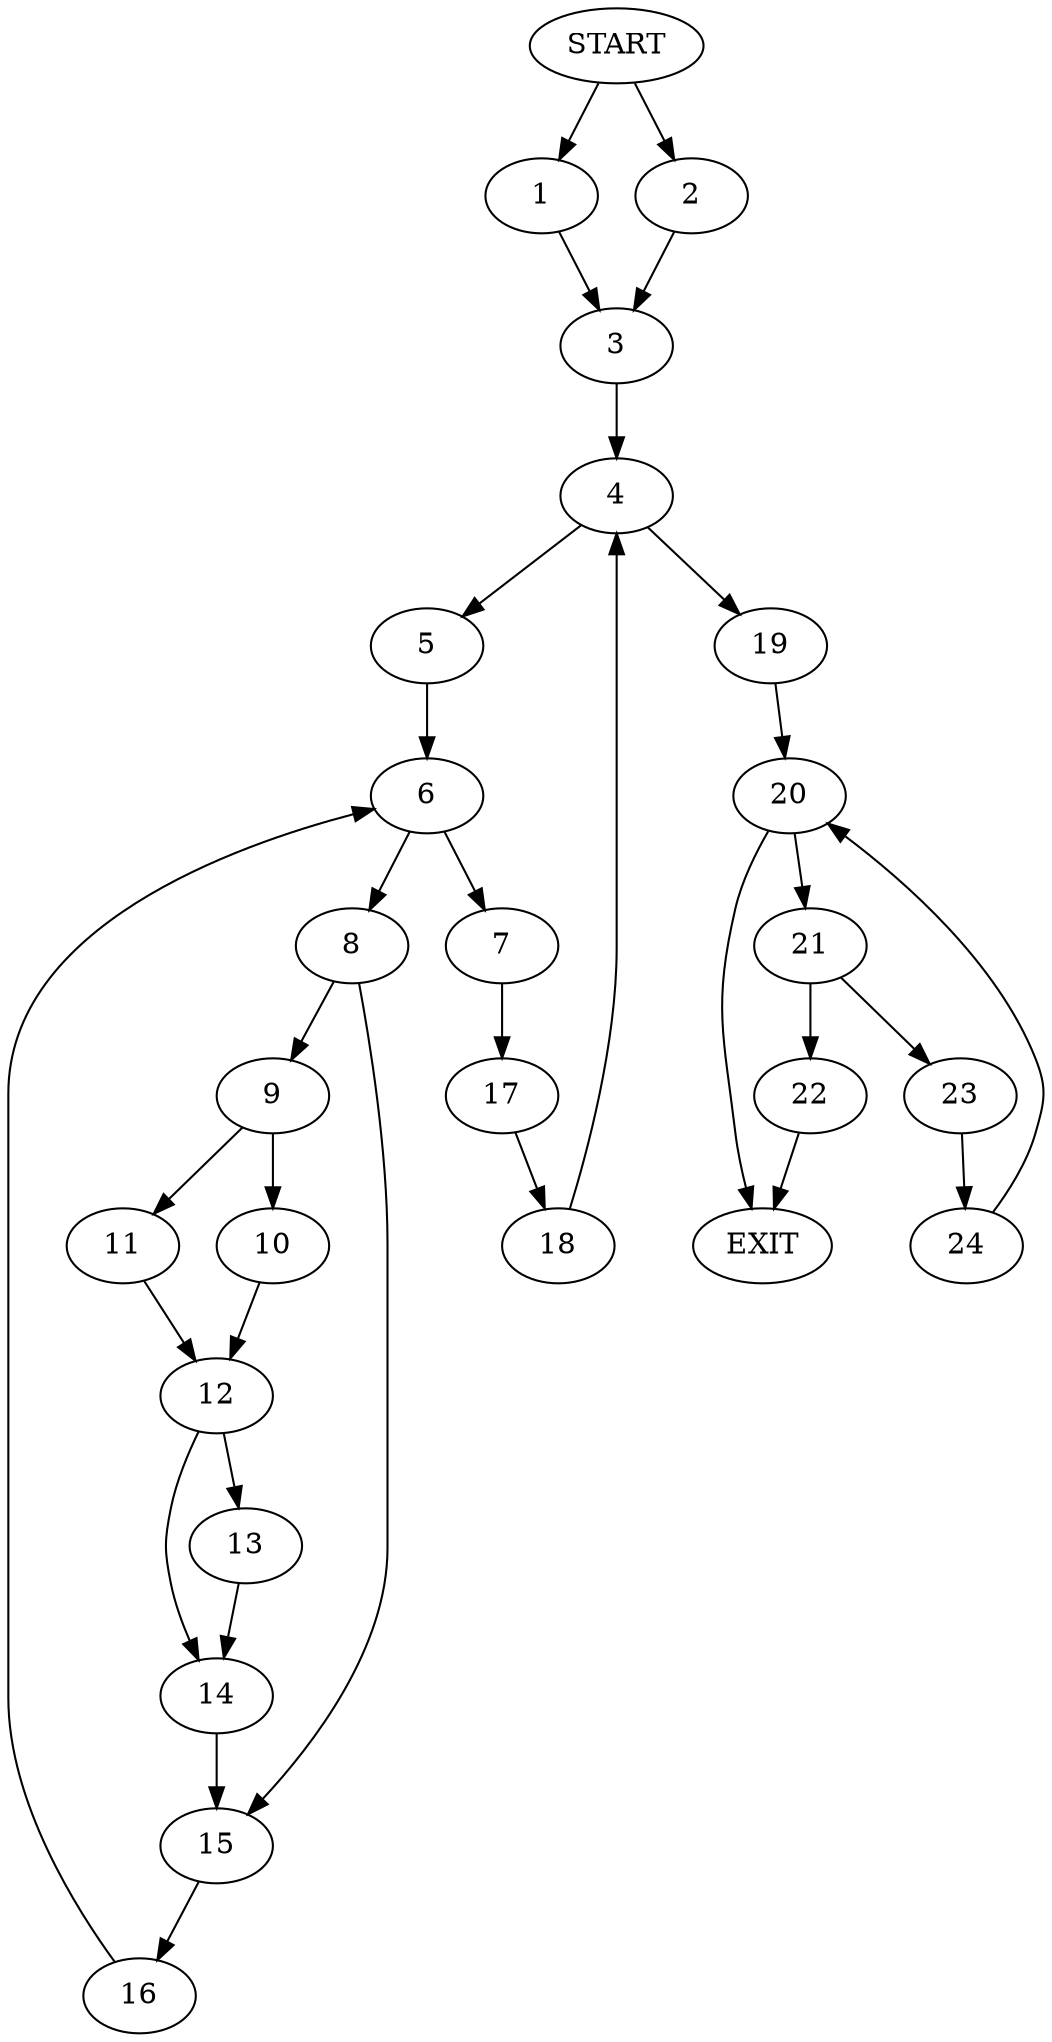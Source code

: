 digraph { 
0 [label="START"];
1;
2;
3;
4;
5;
6;
7;
8;
9;
10;
11;
12;
13;
14;
15;
16;
17;
18;
19;
20;
21;
22;
23;
24;
25[label="EXIT"];
0 -> 1;
0 -> 2;
1 -> 3;
2 -> 3;
3 -> 4;
4 -> 5;
4 -> 19;
5 -> 6;
6 -> 8;
6 -> 7;
7 -> 17;
8 -> 9;
8 -> 15;
9 -> 10;
9 -> 11;
10 -> 12;
11 -> 12;
12 -> 13;
12 -> 14;
13 -> 14;
14 -> 15;
15 -> 16;
16 -> 6;
17 -> 18;
18 -> 4;
19 -> 20;
20 -> 21;
20 -> 25;
21 -> 22;
21 -> 23;
22 -> 25;
23 -> 24;
24 -> 20;
}